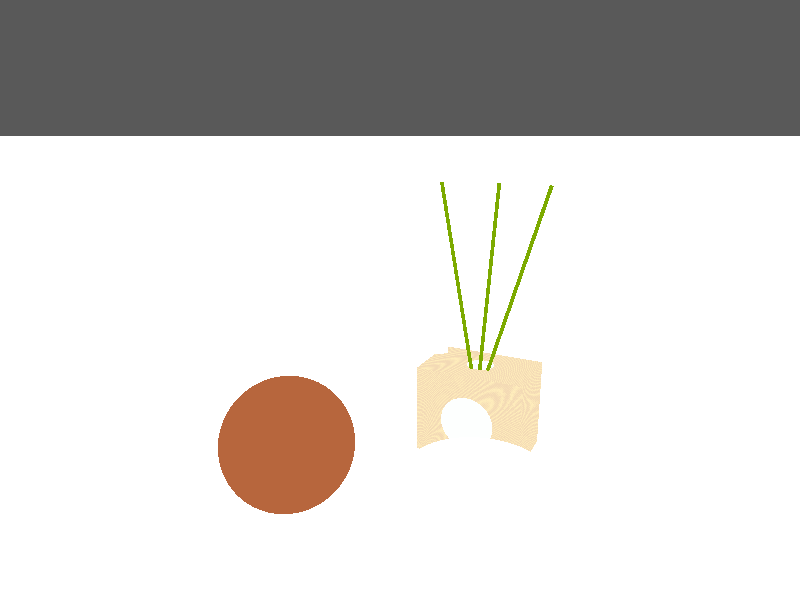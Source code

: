 #include "colors.inc" 
#include "woods.inc"  
#include "glass.inc" 

light_source {
 <0, 40, 40>
 color rgb <1, 1, 1>
  photons{
      refraction on
      reflection on
    }
}
 
camera {
 location <5,7,-10>
 //location<0,20,0>
 look_at <0.5,4,0>
}

plane { // Floor
 <0,-1,0>, 0 //Normal and distance
 texture {
 pigment {
  color rgb <1, 1, 1> 		

 }
   finish {
			//brightness 1.0
			diffuse 1.0

		} 
 }
}  

  sky_sphere {
    pigment {   color rgb <0.1, 0.1, 0.1> }
}
  

//##############################################################################
//CAJA
//############################################################################## 
#declare T0 = texture { T_Wood9 }
#declare T =
texture { T0
    finish { specular 0.70 roughness 0.5 ambient 0.3 }
}


#declare T3 = texture { T translate -x*10 rotate  <-50, 100, 0> translate z*100}

union{ 
difference{
 box {
    <0, 0, 0> <12, 10, 8>
        texture { T_Wood10
            finish { specular 0.2 roughness 0.05 ambient 0.35 }
            translate x*1
            rotate <0, 20, 0>
        }
 
 

  }
 
 union{
   sphere{ <6, 4.5, 4>, 5}
  cylinder{<6,4.5,4>,<6,12,4>, 1.5}
   pigment { color rgbf <0.98, 1.0, 0.99, 0.75> }
          finish { F_Glass4 }
          }
 
  
 }

  
union{
difference{

difference{

difference{
    sphere { <6, 4.5, 4>, 5
      // texture { T_Glass4 } interior {I_Glass caustics 1}
      // converted to material 26Sep2008 (jh)
      material {
        texture {
          pigment { color rgbf <0.98, 1.0, 0.99, 0.75> }
          finish { F_Glass4 }
          }
        //interior {I_Glass caustics 1}
    }  
    }
    
  union{
    
 cylinder{<6,4.5,4>,<6,12,4>, 2}
   pigment { color rgbf <0.98, 1.0, 0.99, 0.75> }
          finish { F_Glass4 }
          }
 
  box {
    <0, 0, 0> <12, 0.5, 8>
    texture {
    T3
 
    }
  }
 
          
 }        
 
 
 }
 

 sphere{<6,4.5,4>, 4.5
 
 texture {
          pigment { color rgbf <0.98, 1.0, 0.99, 0.75> }
          finish { F_Glass4 }
          }
 
 }

}
 
cylinder{

<5,0.5,1>, 
<12,30,7>,
0.2

pigment {   color rgb <0.2, 0.4, 0> }


}   

cylinder{

<6,0.5,2>, 
<6,30,8>,
0.2

pigment {   color rgb <0.2, 0.4, 0> }


}

cylinder{

<8,0.5,1>, 
<0,30,6>,
0.2

pigment {   color rgb <0.2, 0.4, 0> }


} 



} 

 rotate <0,3,0> 
 
 translate <1,0,8>

 scale <0.2, 0.2, 0.2>
} 

//############################################################################################################
//PORTAVELAS
//###########################################################################################################
   
union{

difference{
 
    union{
      prism {
        linear_sweep
        linear_spline
        0, 
        16.5, 
        4,
        <6,0>, <0,10>, <12,10>, <6,0>  
    
     } 
     
        prism{
        
        linear_sweep
        linear_spline
        0, 
        20, 
        4,
        <6,13>, <0,3>, <12,3>, <6,13> 
        }
     

        prism{
        
        linear_sweep
        linear_spline
        0, 
        15, 
        7,
        <3,2>, <0.5,7>, <3,12>, <9,12>, <11.5,7>,<9,2>, <3,2>  
        }
     

      
     
    }
    
    intersection{
    
        prism {
        linear_sweep
        linear_spline
        3, 
        23, 
        4,
        <6,0>, <0,10>, <12,10>, <6,0>  
    
     } 
     
        prism{
        
        linear_sweep
        linear_spline
        3, 
        23, 
        4,
        <6,13>, <0,3>, <12,3>, <6,13> 
        }     
        

     

    
    } 
   
   
      prism {
        linear_sweep
        linear_spline
        16.6, 
        23.5, 
        4,
        <6,0>, <0,9.75>, <12,9.75>, <6,0>

    
     }
     
        
       box {
    <5, 20, 1> <7, 0, 0>

   } 
   
   
          box {
    <5, 23, 13> <7, 0, 12>

   }
     
   
   
   
   
  
        prism {
        linear_sweep
        linear_spline
        -1, 
        23.5, 
        5,
        <1.5,2>, <0,5>, <-2,5>, <-2,2>, <1.5,2>

    
     }
    
    
     
        prism {
        linear_sweep
        linear_spline
        -1, 
        23.5, 
        5,
        <10.5,2>, <12,5>, <14,5>, <14,2>, <10.5,2>
  
    
     }
      
      
              prism {
        linear_sweep
        linear_spline
        -1, 
        23.5, 
        5,
        <1.5,12>, <0,9>, <-2,9>, <-2,12>, <1.5,12>

    
     }
     
     
              prism {
        linear_sweep
        linear_spline
        -1, 
        23.5, 
        5,
        <10.5,12>, <11.5,9>, <14,9>, <14,12>, <10.5,12>

     }
     
     
    
     
     
}
      
      material{
       texture {
        pigment {color rgbf <1, 1.0, 1, 1> }
        finish { F_Glass4 }
 
    } 
    interior {
            I_Glass caustics 1
        }
    }    
    photons { 
        target
        refraction on
        reflection on
    }
     
    
    normal{wrinkles 0.4 scale 0.55}
    
    
    translate<-10, 0, 10 >
    scale<0.35, 0.2,0.2>
    }



//############################################################################
//ROBERTINHO O CUENCO
//############################################################################

#declare base_bowl =
union {
    //Base sides
    difference {
        torus { 4, 2 pigment{White transmit 1}translate <0,0.1,0>}
        torus { 5, 2.825} 
    }
    //Base bottom
    cylinder { <0,-0.69,0>, <0,-0.68,0>, 2.119}   
} 

#declare bowl =
union {
    //Base
    object {base_bowl scale <1,0.6,1>} 
    //Semisphere
    union{        
        intersection {
            sphere { <0,4.5,0>, 4.5  } 
            plane { y, 3.5 pigment{White transmit 1}}
            translate <0,0.08,0>
        }
        intersection {
            sphere { <0,4.5,0>, 4.4 }
            plane { y, 3.5 pigment{White transmit 1}}
            translate <0,0.08,0> 
        }    
        torus { 4.335, 0.047 translate <0,3.58,0>}
    }
}

object {
    bowl 
    translate <8,0.66,-3>
    scale<0.3,0.3,0.3> 
    pigment {White}
    finish{
        ambient 0.3
        brilliance 0.7
        specular 0.9
        phong 0.9
        phong_size 150
        reflection 0.03
        metallic
 
}

}

//###############################################################################
//LAS PELOTAS
//############################################################################### 

#include "textures.inc"
#declare Rnd_1 = seed (547);   
#declare Rnd_2 = seed (837);
#declare Rnd_3 = seed (374);
#declare Rnd_4 = seed (468);
#declare Rnd_5 = seed (646);
// La posicion de la camara
#declare big_ball =
union {
    difference {
        sphere { <0,0,0> 2}
        plane { y, -1.9} 
    }
}

#declare crystal_ball =
union {
    object {big_ball}
    #for (r, 0.01, 0.1, 0.0002)
        #local X = 4*rand(Rnd_1)-2;
        #local Y = 4*rand(Rnd_2)-2;
        #local Z = 4*rand(Rnd_3)-2;
        #local mag = sqrt(X*X+Y*Y+Z*Z);
        #local d = 1.9*rand(Rnd_4)/mag;
        #if (d < 0.3)
            #local d = d*(rand(Rnd_5)+1.5);
        #end
        #local X = X*d;
        #local Y = Y*d;
        #local Z = Z*d;
        sphere { 
            <X,Y,Z> r 
            /*pigment {Orange}
            finish {
                ambient 0.9
                brilliance 1
                diffuse 0 
                reflection 0.2
                specular 1
                roughness 0.01 
            }*/
        }
    #end
}

object{
    crystal_ball 
    translate<-2,1.9,-2>
    scale<0.65, 0.65, 0.65>
     material{
        texture{
            pigment{ rgbf <0.474, 0.133, 0.047, 0.9>}
            finish{                 
                ambient 0.15
                diffuse 0.1
                refraction 1
                reflection 0.2
                specular 1
                roughness 0.001
                phong 0.9
                phong_size 200
            }
        }    
        interior {
            ior 1.5
        }
    }    
    photons { 
        target
        refraction on
        reflection on
    }
}


global_settings {
    photons {
        spacing 0.005
    }
    assumed_gamma 1.0
    max_trace_level 5
}


 